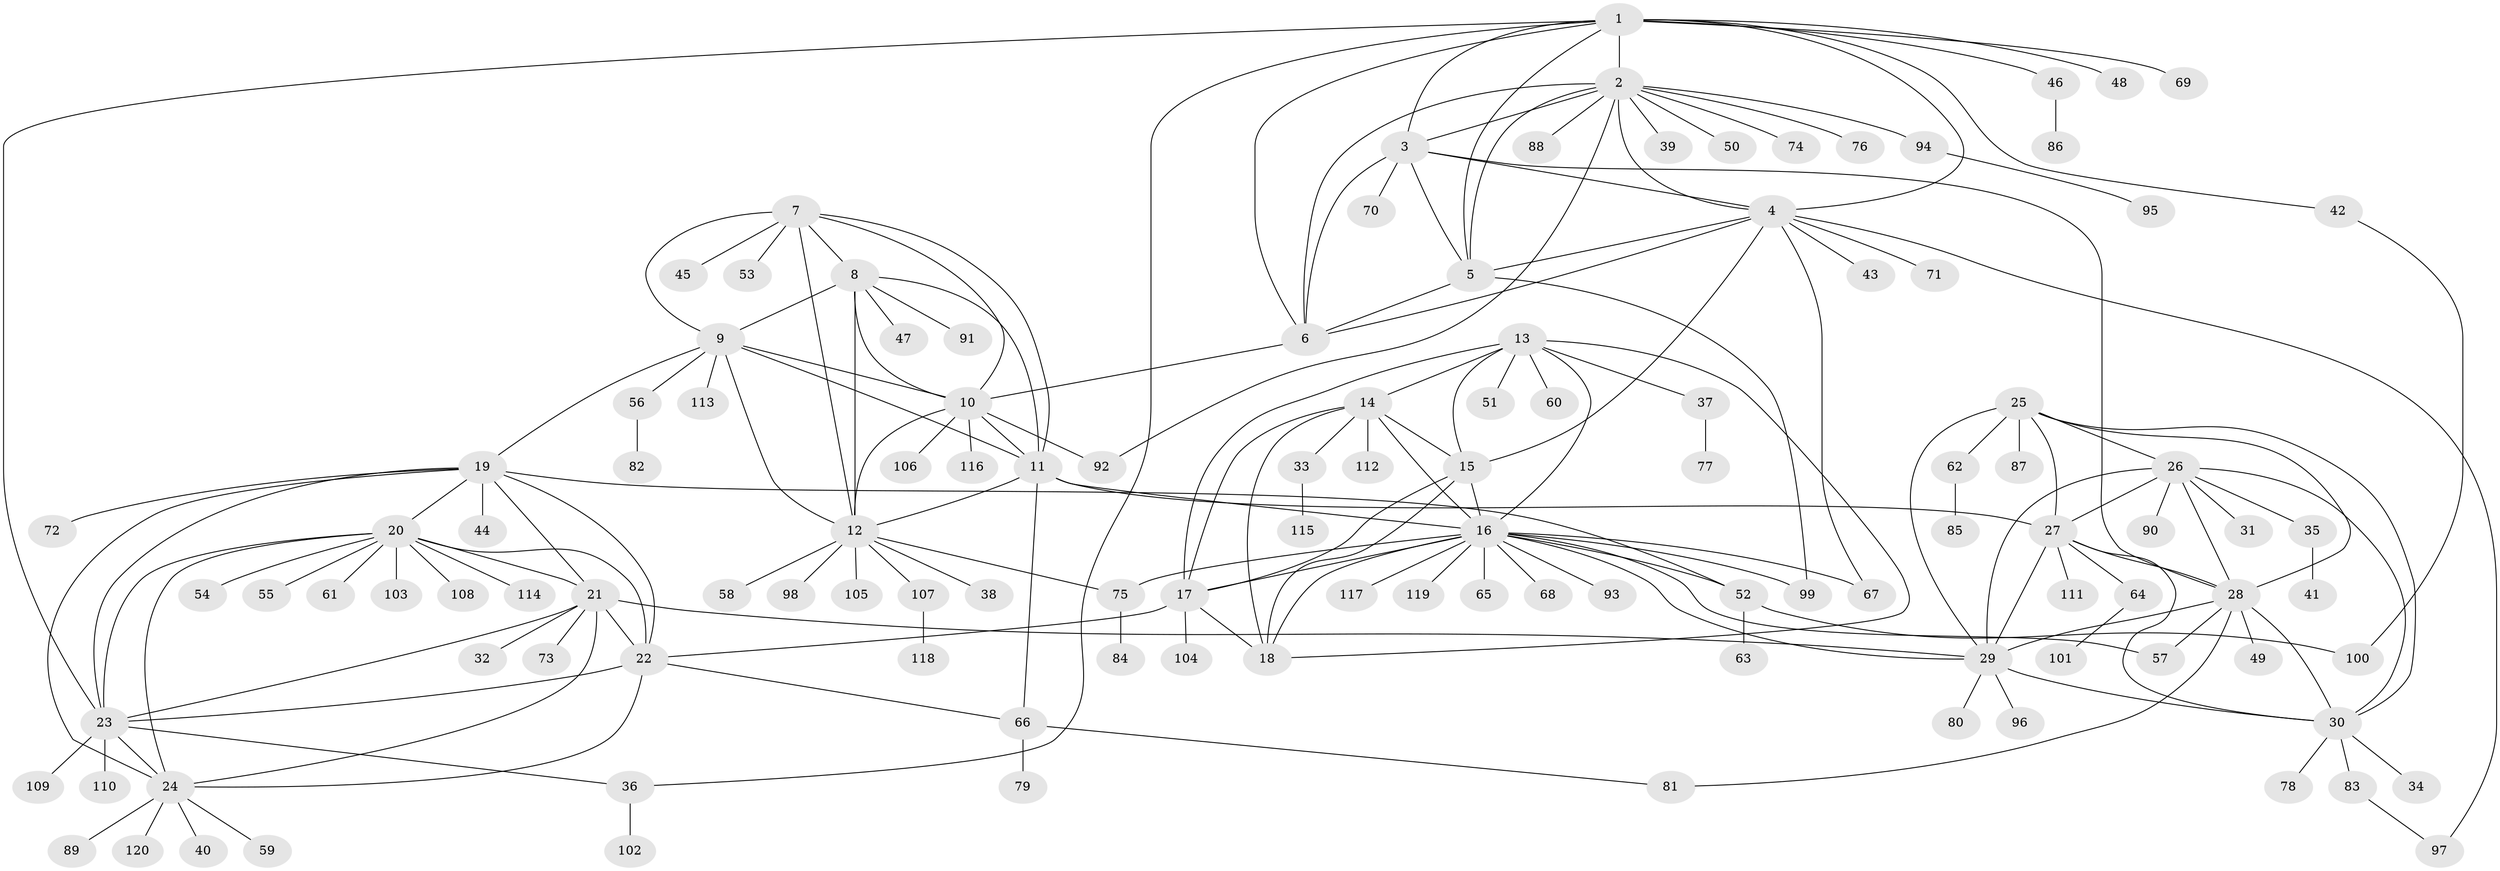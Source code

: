 // coarse degree distribution, {9: 0.056818181818181816, 11: 0.011363636363636364, 12: 0.011363636363636364, 8: 0.011363636363636364, 6: 0.045454545454545456, 5: 0.011363636363636364, 7: 0.056818181818181816, 15: 0.011363636363636364, 4: 0.022727272727272728, 10: 0.011363636363636364, 13: 0.011363636363636364, 1: 0.625, 2: 0.10227272727272728, 3: 0.011363636363636364}
// Generated by graph-tools (version 1.1) at 2025/24/03/03/25 07:24:09]
// undirected, 120 vertices, 186 edges
graph export_dot {
graph [start="1"]
  node [color=gray90,style=filled];
  1;
  2;
  3;
  4;
  5;
  6;
  7;
  8;
  9;
  10;
  11;
  12;
  13;
  14;
  15;
  16;
  17;
  18;
  19;
  20;
  21;
  22;
  23;
  24;
  25;
  26;
  27;
  28;
  29;
  30;
  31;
  32;
  33;
  34;
  35;
  36;
  37;
  38;
  39;
  40;
  41;
  42;
  43;
  44;
  45;
  46;
  47;
  48;
  49;
  50;
  51;
  52;
  53;
  54;
  55;
  56;
  57;
  58;
  59;
  60;
  61;
  62;
  63;
  64;
  65;
  66;
  67;
  68;
  69;
  70;
  71;
  72;
  73;
  74;
  75;
  76;
  77;
  78;
  79;
  80;
  81;
  82;
  83;
  84;
  85;
  86;
  87;
  88;
  89;
  90;
  91;
  92;
  93;
  94;
  95;
  96;
  97;
  98;
  99;
  100;
  101;
  102;
  103;
  104;
  105;
  106;
  107;
  108;
  109;
  110;
  111;
  112;
  113;
  114;
  115;
  116;
  117;
  118;
  119;
  120;
  1 -- 2;
  1 -- 3;
  1 -- 4;
  1 -- 5;
  1 -- 6;
  1 -- 23;
  1 -- 36;
  1 -- 42;
  1 -- 46;
  1 -- 48;
  1 -- 69;
  2 -- 3;
  2 -- 4;
  2 -- 5;
  2 -- 6;
  2 -- 39;
  2 -- 50;
  2 -- 74;
  2 -- 76;
  2 -- 88;
  2 -- 92;
  2 -- 94;
  3 -- 4;
  3 -- 5;
  3 -- 6;
  3 -- 28;
  3 -- 70;
  4 -- 5;
  4 -- 6;
  4 -- 15;
  4 -- 43;
  4 -- 67;
  4 -- 71;
  4 -- 97;
  5 -- 6;
  5 -- 99;
  6 -- 10;
  7 -- 8;
  7 -- 9;
  7 -- 10;
  7 -- 11;
  7 -- 12;
  7 -- 45;
  7 -- 53;
  8 -- 9;
  8 -- 10;
  8 -- 11;
  8 -- 12;
  8 -- 47;
  8 -- 91;
  9 -- 10;
  9 -- 11;
  9 -- 12;
  9 -- 19;
  9 -- 56;
  9 -- 113;
  10 -- 11;
  10 -- 12;
  10 -- 92;
  10 -- 106;
  10 -- 116;
  11 -- 12;
  11 -- 16;
  11 -- 27;
  11 -- 66;
  12 -- 38;
  12 -- 58;
  12 -- 75;
  12 -- 98;
  12 -- 105;
  12 -- 107;
  13 -- 14;
  13 -- 15;
  13 -- 16;
  13 -- 17;
  13 -- 18;
  13 -- 37;
  13 -- 51;
  13 -- 60;
  14 -- 15;
  14 -- 16;
  14 -- 17;
  14 -- 18;
  14 -- 33;
  14 -- 112;
  15 -- 16;
  15 -- 17;
  15 -- 18;
  16 -- 17;
  16 -- 18;
  16 -- 29;
  16 -- 52;
  16 -- 57;
  16 -- 65;
  16 -- 67;
  16 -- 68;
  16 -- 75;
  16 -- 93;
  16 -- 99;
  16 -- 117;
  16 -- 119;
  17 -- 18;
  17 -- 22;
  17 -- 104;
  19 -- 20;
  19 -- 21;
  19 -- 22;
  19 -- 23;
  19 -- 24;
  19 -- 44;
  19 -- 52;
  19 -- 72;
  20 -- 21;
  20 -- 22;
  20 -- 23;
  20 -- 24;
  20 -- 54;
  20 -- 55;
  20 -- 61;
  20 -- 103;
  20 -- 108;
  20 -- 114;
  21 -- 22;
  21 -- 23;
  21 -- 24;
  21 -- 29;
  21 -- 32;
  21 -- 73;
  22 -- 23;
  22 -- 24;
  22 -- 66;
  23 -- 24;
  23 -- 36;
  23 -- 109;
  23 -- 110;
  24 -- 40;
  24 -- 59;
  24 -- 89;
  24 -- 120;
  25 -- 26;
  25 -- 27;
  25 -- 28;
  25 -- 29;
  25 -- 30;
  25 -- 62;
  25 -- 87;
  26 -- 27;
  26 -- 28;
  26 -- 29;
  26 -- 30;
  26 -- 31;
  26 -- 35;
  26 -- 90;
  27 -- 28;
  27 -- 29;
  27 -- 30;
  27 -- 64;
  27 -- 111;
  28 -- 29;
  28 -- 30;
  28 -- 49;
  28 -- 57;
  28 -- 81;
  29 -- 30;
  29 -- 80;
  29 -- 96;
  30 -- 34;
  30 -- 78;
  30 -- 83;
  33 -- 115;
  35 -- 41;
  36 -- 102;
  37 -- 77;
  42 -- 100;
  46 -- 86;
  52 -- 63;
  52 -- 100;
  56 -- 82;
  62 -- 85;
  64 -- 101;
  66 -- 79;
  66 -- 81;
  75 -- 84;
  83 -- 97;
  94 -- 95;
  107 -- 118;
}
